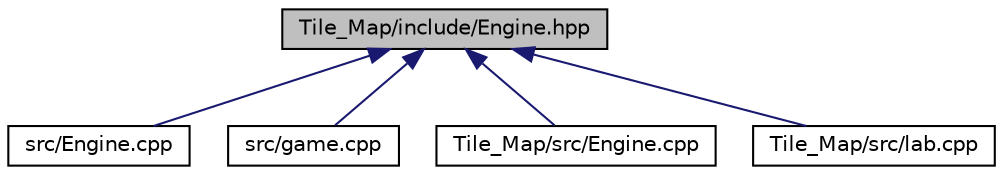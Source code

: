 digraph "Tile_Map/include/Engine.hpp"
{
  edge [fontname="Helvetica",fontsize="10",labelfontname="Helvetica",labelfontsize="10"];
  node [fontname="Helvetica",fontsize="10",shape=record];
  Node9 [label="Tile_Map/include/Engine.hpp",height=0.2,width=0.4,color="black", fillcolor="grey75", style="filled", fontcolor="black"];
  Node9 -> Node10 [dir="back",color="midnightblue",fontsize="10",style="solid",fontname="Helvetica"];
  Node10 [label="src/Engine.cpp",height=0.2,width=0.4,color="black", fillcolor="white", style="filled",URL="$src_2Engine_8cpp.html"];
  Node9 -> Node11 [dir="back",color="midnightblue",fontsize="10",style="solid",fontname="Helvetica"];
  Node11 [label="src/game.cpp",height=0.2,width=0.4,color="black", fillcolor="white", style="filled",URL="$game_8cpp.html"];
  Node9 -> Node12 [dir="back",color="midnightblue",fontsize="10",style="solid",fontname="Helvetica"];
  Node12 [label="Tile_Map/src/Engine.cpp",height=0.2,width=0.4,color="black", fillcolor="white", style="filled",URL="$Tile__Map_2src_2Engine_8cpp.html"];
  Node9 -> Node13 [dir="back",color="midnightblue",fontsize="10",style="solid",fontname="Helvetica"];
  Node13 [label="Tile_Map/src/lab.cpp",height=0.2,width=0.4,color="black", fillcolor="white", style="filled",URL="$lab_8cpp.html"];
}
